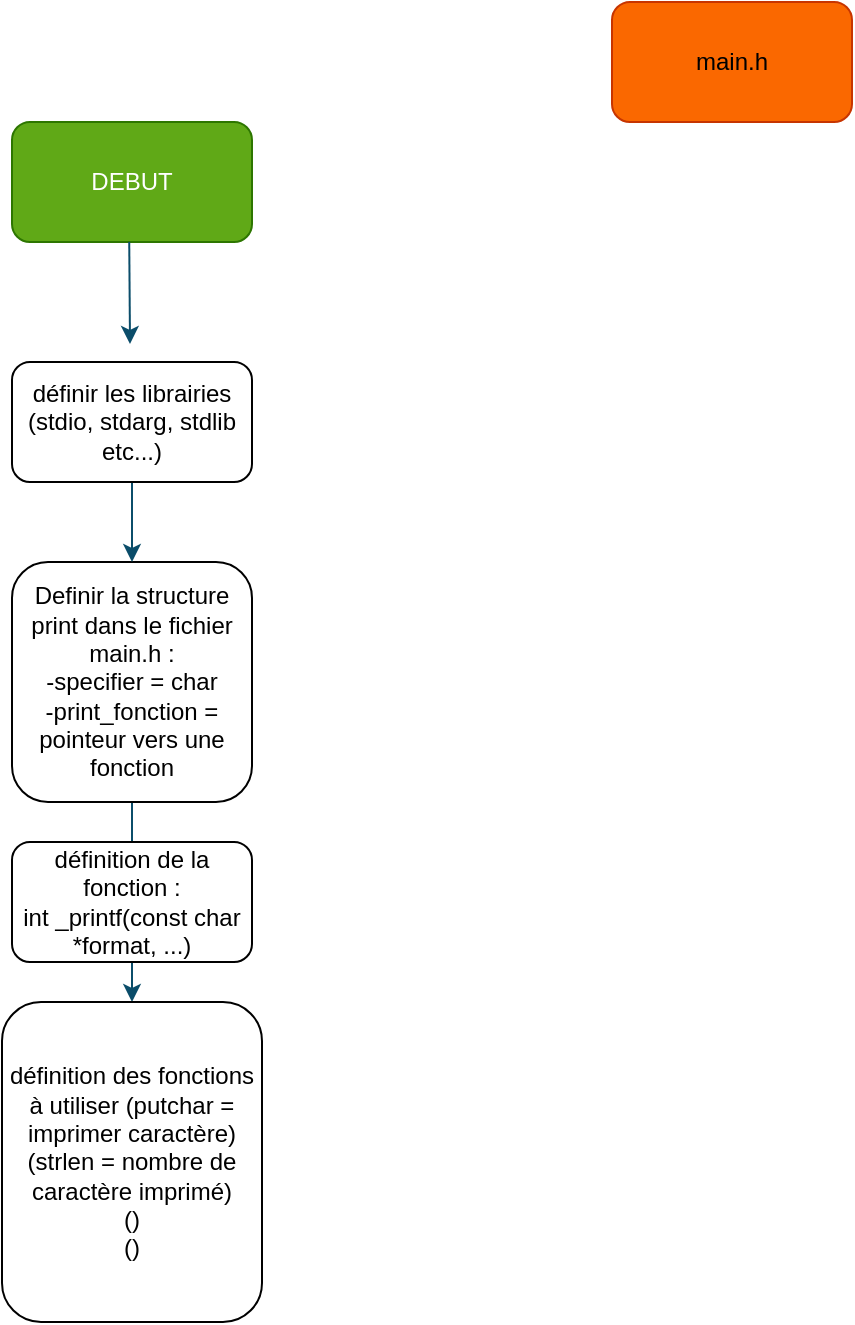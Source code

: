 <mxfile version="24.9.3" pages="4">
  <diagram name="Page-1" id="OJklSMMj_uCsLVv_y_Kz">
    <mxGraphModel dx="1194" dy="638" grid="1" gridSize="10" guides="1" tooltips="1" connect="1" arrows="1" fold="1" page="1" pageScale="1" pageWidth="827" pageHeight="1169" math="0" shadow="0">
      <root>
        <mxCell id="0" />
        <mxCell id="1" parent="0" />
        <mxCell id="vdL3AkFQGkwldGhUwwLw-1" value="DEBUT" style="rounded=1;whiteSpace=wrap;html=1;labelBackgroundColor=none;fillColor=#60a917;strokeColor=#2D7600;fontColor=#ffffff;" vertex="1" parent="1">
          <mxGeometry x="330" y="70" width="120" height="60" as="geometry" />
        </mxCell>
        <mxCell id="vdL3AkFQGkwldGhUwwLw-2" value="" style="endArrow=classic;html=1;rounded=0;exitX=0.45;exitY=0.983;exitDx=0;exitDy=0;exitPerimeter=0;labelBackgroundColor=none;fontColor=default;strokeColor=#0B4D6A;" edge="1" parent="1">
          <mxGeometry width="50" height="50" relative="1" as="geometry">
            <mxPoint x="388.62" y="130.0" as="sourcePoint" />
            <mxPoint x="389" y="181" as="targetPoint" />
            <Array as="points" />
          </mxGeometry>
        </mxCell>
        <mxCell id="vdL3AkFQGkwldGhUwwLw-3" value="" style="edgeStyle=orthogonalEdgeStyle;rounded=0;orthogonalLoop=1;jettySize=auto;html=1;strokeColor=#0B4D6A;" edge="1" parent="1" source="vdL3AkFQGkwldGhUwwLw-5" target="vdL3AkFQGkwldGhUwwLw-8">
          <mxGeometry relative="1" as="geometry" />
        </mxCell>
        <mxCell id="vdL3AkFQGkwldGhUwwLw-4" value="Text" style="edgeLabel;html=1;align=center;verticalAlign=middle;resizable=0;points=[];strokeColor=#BAC8D3;fontColor=#EEEEEE;fillColor=#09555B;" vertex="1" connectable="0" parent="vdL3AkFQGkwldGhUwwLw-3">
          <mxGeometry x="0.02" y="-1" relative="1" as="geometry">
            <mxPoint as="offset" />
          </mxGeometry>
        </mxCell>
        <mxCell id="vdL3AkFQGkwldGhUwwLw-5" value="Definir la structure print dans le fichier main.h :&lt;div&gt;-specifier = char&lt;/div&gt;&lt;div&gt;-print_fonction = pointeur vers une fonction&lt;/div&gt;" style="rounded=1;whiteSpace=wrap;html=1;labelBackgroundColor=none;" vertex="1" parent="1">
          <mxGeometry x="330" y="290" width="120" height="120" as="geometry" />
        </mxCell>
        <mxCell id="vdL3AkFQGkwldGhUwwLw-6" value="" style="edgeStyle=orthogonalEdgeStyle;rounded=0;orthogonalLoop=1;jettySize=auto;html=1;strokeColor=#0B4D6A;" edge="1" parent="1" source="vdL3AkFQGkwldGhUwwLw-7" target="vdL3AkFQGkwldGhUwwLw-5">
          <mxGeometry relative="1" as="geometry" />
        </mxCell>
        <mxCell id="vdL3AkFQGkwldGhUwwLw-7" value="définir les librairies (stdio, stdarg, stdlib etc...)" style="rounded=1;whiteSpace=wrap;html=1;" vertex="1" parent="1">
          <mxGeometry x="330" y="190" width="120" height="60" as="geometry" />
        </mxCell>
        <mxCell id="vdL3AkFQGkwldGhUwwLw-8" value="définition des fonctions à utiliser (putchar = imprimer caractère)&lt;div&gt;(strlen = nombre de caractère imprimé)&lt;/div&gt;&lt;div&gt;()&lt;/div&gt;&lt;div&gt;()&lt;/div&gt;" style="whiteSpace=wrap;html=1;rounded=1;labelBackgroundColor=none;" vertex="1" parent="1">
          <mxGeometry x="325" y="510" width="130" height="160" as="geometry" />
        </mxCell>
        <mxCell id="vdL3AkFQGkwldGhUwwLw-9" value="définition de la fonction :&lt;div&gt;int _printf(const char *format, ...)&lt;/div&gt;" style="rounded=1;whiteSpace=wrap;html=1;" vertex="1" parent="1">
          <mxGeometry x="330" y="430" width="120" height="60" as="geometry" />
        </mxCell>
        <mxCell id="vdL3AkFQGkwldGhUwwLw-10" value="main.h" style="rounded=1;whiteSpace=wrap;html=1;strokeColor=#C73500;fontColor=#000000;fillColor=#fa6800;" vertex="1" parent="1">
          <mxGeometry x="630" y="10" width="120" height="60" as="geometry" />
        </mxCell>
      </root>
    </mxGraphModel>
  </diagram>
  <diagram name="Page-4" id="ZJVX85yNXJlhNhoi8qv1">
    <mxGraphModel dx="1114" dy="1895" grid="1" gridSize="10" guides="1" tooltips="1" connect="1" arrows="1" fold="1" page="1" pageScale="1" pageWidth="827" pageHeight="1169" math="0" shadow="0">
      <root>
        <mxCell id="0" />
        <mxCell id="1" parent="0" />
        <mxCell id="z07wef2VISPtBnGf8Cru-1" value="other_functions.c" style="rounded=1;whiteSpace=wrap;html=1;strokeColor=#C73500;fontColor=#000000;fillColor=#fa6800;" parent="1" vertex="1">
          <mxGeometry x="620" y="-1169" width="120" height="60" as="geometry" />
        </mxCell>
        <mxCell id="z07wef2VISPtBnGf8Cru-2" value="Définition et initialisation des fonctions utiles&amp;nbsp;&lt;div&gt;- putchar&lt;/div&gt;&lt;div&gt;&lt;br&gt;&lt;/div&gt;&lt;div&gt;&lt;br&gt;&lt;/div&gt;" style="rounded=1;whiteSpace=wrap;html=1;" parent="1" vertex="1">
          <mxGeometry x="280" y="-1070" width="220" height="130" as="geometry" />
        </mxCell>
      </root>
    </mxGraphModel>
  </diagram>
  <diagram name="Page-5" id="pVAix8nx5GTGvvlOU2As">
    <mxGraphModel dx="1114" dy="736" grid="1" gridSize="10" guides="1" tooltips="1" connect="1" arrows="1" fold="1" page="1" pageScale="1" pageWidth="827" pageHeight="1169" math="0" shadow="0">
      <root>
        <mxCell id="0" />
        <mxCell id="1" parent="0" />
        <mxCell id="AdyvdVXJeUJ4vEVUoCbz-3" value="" style="edgeStyle=orthogonalEdgeStyle;rounded=0;orthogonalLoop=1;jettySize=auto;html=1;" edge="1" parent="1" source="AdyvdVXJeUJ4vEVUoCbz-1" target="AdyvdVXJeUJ4vEVUoCbz-2">
          <mxGeometry relative="1" as="geometry" />
        </mxCell>
        <mxCell id="AdyvdVXJeUJ4vEVUoCbz-1" value="Début de la fonction _printf" style="rounded=1;whiteSpace=wrap;html=1;fillColor=#60a917;fontColor=#ffffff;strokeColor=#2D7600;" vertex="1" parent="1">
          <mxGeometry x="130" y="70" width="120" height="60" as="geometry" />
        </mxCell>
        <mxCell id="AdyvdVXJeUJ4vEVUoCbz-5" value="" style="edgeStyle=orthogonalEdgeStyle;rounded=0;orthogonalLoop=1;jettySize=auto;html=1;" edge="1" parent="1" source="AdyvdVXJeUJ4vEVUoCbz-2" target="AdyvdVXJeUJ4vEVUoCbz-4">
          <mxGeometry relative="1" as="geometry" />
        </mxCell>
        <mxCell id="AdyvdVXJeUJ4vEVUoCbz-2" value="Initialiser args et count = 0" style="rounded=1;whiteSpace=wrap;html=1;" vertex="1" parent="1">
          <mxGeometry x="130" y="210" width="120" height="60" as="geometry" />
        </mxCell>
        <mxCell id="AdyvdVXJeUJ4vEVUoCbz-7" value="" style="edgeStyle=orthogonalEdgeStyle;rounded=0;orthogonalLoop=1;jettySize=auto;html=1;" edge="1" parent="1" source="AdyvdVXJeUJ4vEVUoCbz-4" target="AdyvdVXJeUJ4vEVUoCbz-6">
          <mxGeometry relative="1" as="geometry" />
        </mxCell>
        <mxCell id="AdyvdVXJeUJ4vEVUoCbz-9" value="" style="edgeStyle=orthogonalEdgeStyle;rounded=0;orthogonalLoop=1;jettySize=auto;html=1;" edge="1" parent="1" source="AdyvdVXJeUJ4vEVUoCbz-4" target="AdyvdVXJeUJ4vEVUoCbz-8">
          <mxGeometry relative="1" as="geometry" />
        </mxCell>
        <mxCell id="AdyvdVXJeUJ4vEVUoCbz-4" value="Boucle principale : while (format[i]&amp;nbsp;&lt;div&gt;Est ce un &#39;%&#39;&amp;nbsp; ?&lt;/div&gt;" style="whiteSpace=wrap;html=1;rounded=1;" vertex="1" parent="1">
          <mxGeometry x="130" y="350" width="120" height="60" as="geometry" />
        </mxCell>
        <mxCell id="AdyvdVXJeUJ4vEVUoCbz-13" value="" style="edgeStyle=orthogonalEdgeStyle;rounded=0;orthogonalLoop=1;jettySize=auto;html=1;" edge="1" parent="1" source="AdyvdVXJeUJ4vEVUoCbz-6" target="AdyvdVXJeUJ4vEVUoCbz-12">
          <mxGeometry relative="1" as="geometry" />
        </mxCell>
        <mxCell id="AdyvdVXJeUJ4vEVUoCbz-6" value="Imprimer le caractère&amp;nbsp;" style="whiteSpace=wrap;html=1;rounded=1;" vertex="1" parent="1">
          <mxGeometry x="20" y="525" width="120" height="60" as="geometry" />
        </mxCell>
        <mxCell id="AdyvdVXJeUJ4vEVUoCbz-17" value="" style="edgeStyle=orthogonalEdgeStyle;rounded=0;orthogonalLoop=1;jettySize=auto;html=1;" edge="1" parent="1" source="AdyvdVXJeUJ4vEVUoCbz-8" target="AdyvdVXJeUJ4vEVUoCbz-16">
          <mxGeometry relative="1" as="geometry" />
        </mxCell>
        <mxCell id="AdyvdVXJeUJ4vEVUoCbz-8" value="Vérifier s&#39;il reste un caractère après le &#39;%&#39;" style="whiteSpace=wrap;html=1;rounded=1;" vertex="1" parent="1">
          <mxGeometry x="240" y="525" width="120" height="60" as="geometry" />
        </mxCell>
        <mxCell id="AdyvdVXJeUJ4vEVUoCbz-10" value="Non" style="text;html=1;align=center;verticalAlign=middle;whiteSpace=wrap;rounded=0;" vertex="1" parent="1">
          <mxGeometry x="60" y="430" width="60" height="30" as="geometry" />
        </mxCell>
        <mxCell id="AdyvdVXJeUJ4vEVUoCbz-11" value="Oui" style="text;html=1;align=center;verticalAlign=middle;whiteSpace=wrap;rounded=0;" vertex="1" parent="1">
          <mxGeometry x="260" y="430" width="60" height="30" as="geometry" />
        </mxCell>
        <mxCell id="AdyvdVXJeUJ4vEVUoCbz-15" value="" style="edgeStyle=orthogonalEdgeStyle;rounded=0;orthogonalLoop=1;jettySize=auto;html=1;" edge="1" parent="1" source="AdyvdVXJeUJ4vEVUoCbz-12" target="AdyvdVXJeUJ4vEVUoCbz-14">
          <mxGeometry relative="1" as="geometry" />
        </mxCell>
        <mxCell id="AdyvdVXJeUJ4vEVUoCbz-12" value="Incrémenter count" style="whiteSpace=wrap;html=1;rounded=1;" vertex="1" parent="1">
          <mxGeometry x="20" y="665" width="120" height="60" as="geometry" />
        </mxCell>
        <mxCell id="AdyvdVXJeUJ4vEVUoCbz-14" value="Passer à i++" style="whiteSpace=wrap;html=1;rounded=1;" vertex="1" parent="1">
          <mxGeometry x="20" y="805" width="120" height="60" as="geometry" />
        </mxCell>
        <mxCell id="AdyvdVXJeUJ4vEVUoCbz-19" value="" style="edgeStyle=orthogonalEdgeStyle;rounded=0;orthogonalLoop=1;jettySize=auto;html=1;" edge="1" parent="1" source="AdyvdVXJeUJ4vEVUoCbz-16" target="AdyvdVXJeUJ4vEVUoCbz-18">
          <mxGeometry relative="1" as="geometry" />
        </mxCell>
        <mxCell id="AdyvdVXJeUJ4vEVUoCbz-25" value="" style="edgeStyle=orthogonalEdgeStyle;rounded=0;orthogonalLoop=1;jettySize=auto;html=1;" edge="1" parent="1" source="AdyvdVXJeUJ4vEVUoCbz-16" target="AdyvdVXJeUJ4vEVUoCbz-24">
          <mxGeometry relative="1" as="geometry" />
        </mxCell>
        <mxCell id="AdyvdVXJeUJ4vEVUoCbz-16" value="Vérifier le spécificateur (via le tableau print_t[])" style="whiteSpace=wrap;html=1;rounded=1;" vertex="1" parent="1">
          <mxGeometry x="240" y="665" width="120" height="60" as="geometry" />
        </mxCell>
        <mxCell id="AdyvdVXJeUJ4vEVUoCbz-21" value="" style="edgeStyle=orthogonalEdgeStyle;rounded=0;orthogonalLoop=1;jettySize=auto;html=1;" edge="1" parent="1" source="AdyvdVXJeUJ4vEVUoCbz-18" target="AdyvdVXJeUJ4vEVUoCbz-20">
          <mxGeometry relative="1" as="geometry" />
        </mxCell>
        <mxCell id="AdyvdVXJeUJ4vEVUoCbz-18" value="Spécificateur trouvé&amp;nbsp;" style="whiteSpace=wrap;html=1;rounded=1;" vertex="1" parent="1">
          <mxGeometry x="440" y="780" width="120" height="60" as="geometry" />
        </mxCell>
        <mxCell id="AdyvdVXJeUJ4vEVUoCbz-23" value="" style="edgeStyle=orthogonalEdgeStyle;rounded=0;orthogonalLoop=1;jettySize=auto;html=1;" edge="1" parent="1" source="AdyvdVXJeUJ4vEVUoCbz-20" target="AdyvdVXJeUJ4vEVUoCbz-22">
          <mxGeometry relative="1" as="geometry" />
        </mxCell>
        <mxCell id="AdyvdVXJeUJ4vEVUoCbz-20" value="Appeler la fonction associée" style="whiteSpace=wrap;html=1;rounded=1;" vertex="1" parent="1">
          <mxGeometry x="440" y="920" width="120" height="60" as="geometry" />
        </mxCell>
        <mxCell id="AdyvdVXJeUJ4vEVUoCbz-22" value="Incrémenter count et passer à i++" style="whiteSpace=wrap;html=1;rounded=1;" vertex="1" parent="1">
          <mxGeometry x="440" y="1060" width="120" height="60" as="geometry" />
        </mxCell>
        <mxCell id="AdyvdVXJeUJ4vEVUoCbz-27" value="" style="edgeStyle=orthogonalEdgeStyle;rounded=0;orthogonalLoop=1;jettySize=auto;html=1;" edge="1" parent="1" source="AdyvdVXJeUJ4vEVUoCbz-24" target="AdyvdVXJeUJ4vEVUoCbz-26">
          <mxGeometry relative="1" as="geometry" />
        </mxCell>
        <mxCell id="AdyvdVXJeUJ4vEVUoCbz-24" value="Aucun spécificateur trouvé -&amp;gt; imprimer &#39;%&#39; et le caractère suivant" style="whiteSpace=wrap;html=1;rounded=1;" vertex="1" parent="1">
          <mxGeometry x="240" y="805" width="120" height="60" as="geometry" />
        </mxCell>
        <mxCell id="AdyvdVXJeUJ4vEVUoCbz-29" value="" style="edgeStyle=orthogonalEdgeStyle;rounded=0;orthogonalLoop=1;jettySize=auto;html=1;" edge="1" parent="1" source="AdyvdVXJeUJ4vEVUoCbz-26" target="AdyvdVXJeUJ4vEVUoCbz-28">
          <mxGeometry relative="1" as="geometry" />
        </mxCell>
        <mxCell id="AdyvdVXJeUJ4vEVUoCbz-26" value="Incrémenter count = 2 et passer à i++" style="whiteSpace=wrap;html=1;rounded=1;" vertex="1" parent="1">
          <mxGeometry x="240" y="945" width="120" height="60" as="geometry" />
        </mxCell>
        <mxCell id="AdyvdVXJeUJ4vEVUoCbz-31" value="" style="edgeStyle=orthogonalEdgeStyle;rounded=0;orthogonalLoop=1;jettySize=auto;html=1;" edge="1" parent="1" source="AdyvdVXJeUJ4vEVUoCbz-28" target="AdyvdVXJeUJ4vEVUoCbz-30">
          <mxGeometry relative="1" as="geometry" />
        </mxCell>
        <mxCell id="AdyvdVXJeUJ4vEVUoCbz-28" value="Fin de la boucle while" style="whiteSpace=wrap;html=1;rounded=1;" vertex="1" parent="1">
          <mxGeometry x="240" y="1085" width="120" height="60" as="geometry" />
        </mxCell>
        <mxCell id="AdyvdVXJeUJ4vEVUoCbz-33" value="" style="edgeStyle=orthogonalEdgeStyle;rounded=0;orthogonalLoop=1;jettySize=auto;html=1;" edge="1" parent="1" source="AdyvdVXJeUJ4vEVUoCbz-30" target="AdyvdVXJeUJ4vEVUoCbz-32">
          <mxGeometry relative="1" as="geometry" />
        </mxCell>
        <mxCell id="AdyvdVXJeUJ4vEVUoCbz-30" value="Retourner count" style="whiteSpace=wrap;html=1;rounded=1;fillColor=#a20025;fontColor=#ffffff;strokeColor=#6F0000;" vertex="1" parent="1">
          <mxGeometry x="240" y="1225" width="120" height="60" as="geometry" />
        </mxCell>
        <mxCell id="AdyvdVXJeUJ4vEVUoCbz-32" value="Fin de la fonction _printf" style="whiteSpace=wrap;html=1;rounded=1;fillColor=#647687;fontColor=#ffffff;strokeColor=#314354;" vertex="1" parent="1">
          <mxGeometry x="240" y="1365" width="120" height="60" as="geometry" />
        </mxCell>
        <mxCell id="sTJC58I8Xe49OCZ9-JxM-1" value="Dossier _printf" style="rounded=1;whiteSpace=wrap;html=1;fillColor=#fa6800;fontColor=#000000;strokeColor=#C73500;" vertex="1" parent="1">
          <mxGeometry x="630" y="30" width="120" height="60" as="geometry" />
        </mxCell>
      </root>
    </mxGraphModel>
  </diagram>
  <diagram name="Page-6" id="4aRbDt12MP6ONfxwNPrv">
    <mxGraphModel dx="1393" dy="920" grid="1" gridSize="10" guides="1" tooltips="1" connect="1" arrows="1" fold="1" page="1" pageScale="1" pageWidth="827" pageHeight="1169" math="0" shadow="0">
      <root>
        <mxCell id="0" />
        <mxCell id="1" parent="0" />
        <mxCell id="5lRCd7KM_Bedsn3nLUZs-6" value="" style="edgeStyle=orthogonalEdgeStyle;rounded=0;orthogonalLoop=1;jettySize=auto;html=1;" edge="1" parent="1" source="5lRCd7KM_Bedsn3nLUZs-1" target="5lRCd7KM_Bedsn3nLUZs-5">
          <mxGeometry relative="1" as="geometry" />
        </mxCell>
        <mxCell id="5lRCd7KM_Bedsn3nLUZs-1" value="Fonction print un caractère (print_char)" style="rounded=1;whiteSpace=wrap;html=1;fillColor=#60a917;fontColor=#ffffff;strokeColor=#2D7600;" vertex="1" parent="1">
          <mxGeometry x="40" y="60" width="120" height="60" as="geometry" />
        </mxCell>
        <mxCell id="5lRCd7KM_Bedsn3nLUZs-16" value="" style="edgeStyle=orthogonalEdgeStyle;rounded=0;orthogonalLoop=1;jettySize=auto;html=1;" edge="1" parent="1" source="5lRCd7KM_Bedsn3nLUZs-2" target="5lRCd7KM_Bedsn3nLUZs-15">
          <mxGeometry relative="1" as="geometry" />
        </mxCell>
        <mxCell id="5lRCd7KM_Bedsn3nLUZs-2" value="Fonction print une chaine de caractère (print_str)" style="rounded=1;whiteSpace=wrap;html=1;fillColor=#60a917;fontColor=#ffffff;strokeColor=#2D7600;" vertex="1" parent="1">
          <mxGeometry x="380" y="60" width="120" height="60" as="geometry" />
        </mxCell>
        <mxCell id="5lRCd7KM_Bedsn3nLUZs-12" value="" style="edgeStyle=orthogonalEdgeStyle;rounded=0;orthogonalLoop=1;jettySize=auto;html=1;" edge="1" parent="1" source="5lRCd7KM_Bedsn3nLUZs-3" target="5lRCd7KM_Bedsn3nLUZs-11">
          <mxGeometry relative="1" as="geometry" />
        </mxCell>
        <mxCell id="5lRCd7KM_Bedsn3nLUZs-3" value="Fonction print un &#39;pourcentage&#39; (print_pourcent)" style="rounded=1;whiteSpace=wrap;html=1;fillColor=#60a917;fontColor=#ffffff;strokeColor=#2D7600;" vertex="1" parent="1">
          <mxGeometry x="680" y="60" width="120" height="60" as="geometry" />
        </mxCell>
        <mxCell id="FnhOXP3qDYzeM4vdsw6x-3" value="" style="edgeStyle=orthogonalEdgeStyle;rounded=0;orthogonalLoop=1;jettySize=auto;html=1;" edge="1" parent="1" source="5lRCd7KM_Bedsn3nLUZs-4" target="FnhOXP3qDYzeM4vdsw6x-2">
          <mxGeometry relative="1" as="geometry" />
        </mxCell>
        <mxCell id="5lRCd7KM_Bedsn3nLUZs-4" value="Fonction print un entier (print_int)" style="rounded=1;whiteSpace=wrap;html=1;fillColor=#60a917;fontColor=#ffffff;strokeColor=#2D7600;" vertex="1" parent="1">
          <mxGeometry x="930" y="60" width="120" height="60" as="geometry" />
        </mxCell>
        <mxCell id="5lRCd7KM_Bedsn3nLUZs-8" value="" style="edgeStyle=orthogonalEdgeStyle;rounded=0;orthogonalLoop=1;jettySize=auto;html=1;" edge="1" parent="1" source="5lRCd7KM_Bedsn3nLUZs-5" target="5lRCd7KM_Bedsn3nLUZs-7">
          <mxGeometry relative="1" as="geometry" />
        </mxCell>
        <mxCell id="5lRCd7KM_Bedsn3nLUZs-5" value="Récupération de l&#39;argument avec va_list" style="whiteSpace=wrap;html=1;rounded=1;" vertex="1" parent="1">
          <mxGeometry x="40" y="200" width="120" height="60" as="geometry" />
        </mxCell>
        <mxCell id="5lRCd7KM_Bedsn3nLUZs-10" value="" style="edgeStyle=orthogonalEdgeStyle;rounded=0;orthogonalLoop=1;jettySize=auto;html=1;" edge="1" parent="1" source="5lRCd7KM_Bedsn3nLUZs-7" target="5lRCd7KM_Bedsn3nLUZs-9">
          <mxGeometry relative="1" as="geometry" />
        </mxCell>
        <mxCell id="5lRCd7KM_Bedsn3nLUZs-7" value="Utilisation de la fonction _putchar pour print &#39;c&#39; (caractère)" style="whiteSpace=wrap;html=1;rounded=1;" vertex="1" parent="1">
          <mxGeometry x="40" y="340" width="120" height="60" as="geometry" />
        </mxCell>
        <mxCell id="5lRCd7KM_Bedsn3nLUZs-9" value="Retourne 1 (car un seul caractère imprimé)" style="whiteSpace=wrap;html=1;rounded=1;fillColor=#a20025;fontColor=#ffffff;strokeColor=#6F0000;" vertex="1" parent="1">
          <mxGeometry x="40" y="480" width="120" height="60" as="geometry" />
        </mxCell>
        <mxCell id="5lRCd7KM_Bedsn3nLUZs-14" value="" style="edgeStyle=orthogonalEdgeStyle;rounded=0;orthogonalLoop=1;jettySize=auto;html=1;" edge="1" parent="1" source="5lRCd7KM_Bedsn3nLUZs-11" target="5lRCd7KM_Bedsn3nLUZs-13">
          <mxGeometry relative="1" as="geometry" />
        </mxCell>
        <mxCell id="5lRCd7KM_Bedsn3nLUZs-11" value="Affiche le caractère &#39;%&#39;" style="whiteSpace=wrap;html=1;rounded=1;" vertex="1" parent="1">
          <mxGeometry x="680" y="200" width="120" height="60" as="geometry" />
        </mxCell>
        <mxCell id="5lRCd7KM_Bedsn3nLUZs-13" value="Retourne 1 (car un seul caractère imprimé)" style="whiteSpace=wrap;html=1;rounded=1;" vertex="1" parent="1">
          <mxGeometry x="680" y="340" width="120" height="60" as="geometry" />
        </mxCell>
        <mxCell id="5lRCd7KM_Bedsn3nLUZs-20" value="" style="edgeStyle=orthogonalEdgeStyle;rounded=0;orthogonalLoop=1;jettySize=auto;html=1;" edge="1" parent="1" source="5lRCd7KM_Bedsn3nLUZs-15" target="5lRCd7KM_Bedsn3nLUZs-19">
          <mxGeometry relative="1" as="geometry" />
        </mxCell>
        <mxCell id="5lRCd7KM_Bedsn3nLUZs-15" value="Récupération de l&#39;argument (chaine de caractère) avec va_list" style="whiteSpace=wrap;html=1;rounded=1;" vertex="1" parent="1">
          <mxGeometry x="380" y="200" width="120" height="60" as="geometry" />
        </mxCell>
        <mxCell id="5lRCd7KM_Bedsn3nLUZs-22" value="" style="edgeStyle=orthogonalEdgeStyle;rounded=0;orthogonalLoop=1;jettySize=auto;html=1;" edge="1" parent="1" source="5lRCd7KM_Bedsn3nLUZs-19" target="5lRCd7KM_Bedsn3nLUZs-21">
          <mxGeometry relative="1" as="geometry" />
        </mxCell>
        <mxCell id="5lRCd7KM_Bedsn3nLUZs-24" value="" style="edgeStyle=orthogonalEdgeStyle;rounded=0;orthogonalLoop=1;jettySize=auto;html=1;" edge="1" parent="1" source="5lRCd7KM_Bedsn3nLUZs-19" target="5lRCd7KM_Bedsn3nLUZs-23">
          <mxGeometry relative="1" as="geometry" />
        </mxCell>
        <mxCell id="5lRCd7KM_Bedsn3nLUZs-19" value="Est ce que s == NULL ?" style="whiteSpace=wrap;html=1;rounded=1;" vertex="1" parent="1">
          <mxGeometry x="380" y="340" width="120" height="60" as="geometry" />
        </mxCell>
        <mxCell id="5lRCd7KM_Bedsn3nLUZs-28" value="" style="edgeStyle=orthogonalEdgeStyle;rounded=0;orthogonalLoop=1;jettySize=auto;html=1;" edge="1" parent="1" source="5lRCd7KM_Bedsn3nLUZs-21" target="5lRCd7KM_Bedsn3nLUZs-27">
          <mxGeometry relative="1" as="geometry" />
        </mxCell>
        <mxCell id="5lRCd7KM_Bedsn3nLUZs-21" value="_putchar(*s)&lt;div&gt;(imprimer caractère par caractère la chaine)&lt;/div&gt;" style="whiteSpace=wrap;html=1;rounded=1;" vertex="1" parent="1">
          <mxGeometry x="310" y="480" width="120" height="60" as="geometry" />
        </mxCell>
        <mxCell id="5lRCd7KM_Bedsn3nLUZs-32" value="" style="edgeStyle=orthogonalEdgeStyle;rounded=0;orthogonalLoop=1;jettySize=auto;html=1;entryX=1;entryY=0.5;entryDx=0;entryDy=0;" edge="1" parent="1" target="5lRCd7KM_Bedsn3nLUZs-27">
          <mxGeometry relative="1" as="geometry">
            <mxPoint x="530" y="540" as="sourcePoint" />
            <mxPoint x="440" y="650" as="targetPoint" />
            <Array as="points">
              <mxPoint x="530" y="595" />
              <mxPoint x="440" y="595" />
              <mxPoint x="440" y="650" />
            </Array>
          </mxGeometry>
        </mxCell>
        <mxCell id="5lRCd7KM_Bedsn3nLUZs-23" value="affichier (&quot;null&quot;)" style="whiteSpace=wrap;html=1;rounded=1;" vertex="1" parent="1">
          <mxGeometry x="460" y="480" width="120" height="60" as="geometry" />
        </mxCell>
        <mxCell id="5lRCd7KM_Bedsn3nLUZs-25" value="Non" style="text;html=1;align=center;verticalAlign=middle;whiteSpace=wrap;rounded=0;" vertex="1" parent="1">
          <mxGeometry x="370" y="410" width="60" height="30" as="geometry" />
        </mxCell>
        <mxCell id="5lRCd7KM_Bedsn3nLUZs-26" value="Oui" style="text;html=1;align=center;verticalAlign=middle;whiteSpace=wrap;rounded=0;" vertex="1" parent="1">
          <mxGeometry x="470" y="410" width="60" height="30" as="geometry" />
        </mxCell>
        <mxCell id="5lRCd7KM_Bedsn3nLUZs-30" value="" style="edgeStyle=orthogonalEdgeStyle;rounded=0;orthogonalLoop=1;jettySize=auto;html=1;" edge="1" parent="1" source="5lRCd7KM_Bedsn3nLUZs-27" target="5lRCd7KM_Bedsn3nLUZs-29">
          <mxGeometry relative="1" as="geometry" />
        </mxCell>
        <mxCell id="5lRCd7KM_Bedsn3nLUZs-27" value="Incrémentation avec s++&amp;nbsp;" style="whiteSpace=wrap;html=1;rounded=1;" vertex="1" parent="1">
          <mxGeometry x="310" y="620" width="120" height="60" as="geometry" />
        </mxCell>
        <mxCell id="5lRCd7KM_Bedsn3nLUZs-34" value="" style="edgeStyle=orthogonalEdgeStyle;rounded=0;orthogonalLoop=1;jettySize=auto;html=1;" edge="1" parent="1" source="5lRCd7KM_Bedsn3nLUZs-29" target="5lRCd7KM_Bedsn3nLUZs-33">
          <mxGeometry relative="1" as="geometry" />
        </mxCell>
        <mxCell id="5lRCd7KM_Bedsn3nLUZs-29" value="Compte le nombre de caractère avec count++" style="whiteSpace=wrap;html=1;rounded=1;" vertex="1" parent="1">
          <mxGeometry x="310" y="760" width="120" height="60" as="geometry" />
        </mxCell>
        <mxCell id="5lRCd7KM_Bedsn3nLUZs-36" value="" style="edgeStyle=orthogonalEdgeStyle;rounded=0;orthogonalLoop=1;jettySize=auto;html=1;" edge="1" parent="1" source="5lRCd7KM_Bedsn3nLUZs-33" target="5lRCd7KM_Bedsn3nLUZs-35">
          <mxGeometry relative="1" as="geometry" />
        </mxCell>
        <mxCell id="5lRCd7KM_Bedsn3nLUZs-33" value="Tant que la chaîne est différente du caractère &#39;\0&#39;, on continue d&#39;incrémenter" style="whiteSpace=wrap;html=1;rounded=1;" vertex="1" parent="1">
          <mxGeometry x="310" y="900" width="120" height="70" as="geometry" />
        </mxCell>
        <mxCell id="5lRCd7KM_Bedsn3nLUZs-35" value="Retourne count&lt;div&gt;(le nombre de caractère)&lt;/div&gt;" style="whiteSpace=wrap;html=1;rounded=1;fillColor=#a20025;fontColor=#ffffff;strokeColor=#6F0000;" vertex="1" parent="1">
          <mxGeometry x="310" y="1055" width="120" height="60" as="geometry" />
        </mxCell>
        <mxCell id="FnhOXP3qDYzeM4vdsw6x-5" value="" style="edgeStyle=orthogonalEdgeStyle;rounded=0;orthogonalLoop=1;jettySize=auto;html=1;" edge="1" parent="1" source="FnhOXP3qDYzeM4vdsw6x-1" target="FnhOXP3qDYzeM4vdsw6x-4">
          <mxGeometry relative="1" as="geometry" />
        </mxCell>
        <mxCell id="FnhOXP3qDYzeM4vdsw6x-1" value="Fonction récursive&amp;nbsp;&lt;div&gt;(print_num)&lt;/div&gt;" style="rounded=1;whiteSpace=wrap;html=1;fillColor=#60a917;fontColor=#ffffff;strokeColor=#2D7600;" vertex="1" parent="1">
          <mxGeometry x="1260" y="60" width="120" height="60" as="geometry" />
        </mxCell>
        <mxCell id="sRMMHNrd2zP3YWH3zZq_-2" value="" style="edgeStyle=orthogonalEdgeStyle;rounded=0;orthogonalLoop=1;jettySize=auto;html=1;" edge="1" parent="1" source="FnhOXP3qDYzeM4vdsw6x-2" target="sRMMHNrd2zP3YWH3zZq_-1">
          <mxGeometry relative="1" as="geometry" />
        </mxCell>
        <mxCell id="FnhOXP3qDYzeM4vdsw6x-2" value="Récupération de l&#39;argument (un entier) avec va_list" style="whiteSpace=wrap;html=1;rounded=1;" vertex="1" parent="1">
          <mxGeometry x="930" y="200" width="120" height="60" as="geometry" />
        </mxCell>
        <mxCell id="FnhOXP3qDYzeM4vdsw6x-7" value="" style="edgeStyle=orthogonalEdgeStyle;rounded=0;orthogonalLoop=1;jettySize=auto;html=1;" edge="1" parent="1" source="FnhOXP3qDYzeM4vdsw6x-4" target="FnhOXP3qDYzeM4vdsw6x-6">
          <mxGeometry relative="1" as="geometry" />
        </mxCell>
        <mxCell id="FnhOXP3qDYzeM4vdsw6x-9" value="" style="edgeStyle=orthogonalEdgeStyle;rounded=0;orthogonalLoop=1;jettySize=auto;html=1;" edge="1" parent="1" source="FnhOXP3qDYzeM4vdsw6x-4" target="FnhOXP3qDYzeM4vdsw6x-8">
          <mxGeometry relative="1" as="geometry" />
        </mxCell>
        <mxCell id="FnhOXP3qDYzeM4vdsw6x-4" value="Si num / 10 &amp;gt; 0 ?&lt;div&gt;(Appel récursive de la fonction pour traiter les chiffres avant d&#39;imprimer le dernier)&lt;/div&gt;" style="whiteSpace=wrap;html=1;rounded=1;" vertex="1" parent="1">
          <mxGeometry x="1260" y="200" width="120" height="80" as="geometry" />
        </mxCell>
        <mxCell id="FnhOXP3qDYzeM4vdsw6x-13" value="" style="edgeStyle=orthogonalEdgeStyle;rounded=0;orthogonalLoop=1;jettySize=auto;html=1;" edge="1" parent="1" source="FnhOXP3qDYzeM4vdsw6x-6" target="FnhOXP3qDYzeM4vdsw6x-12">
          <mxGeometry relative="1" as="geometry" />
        </mxCell>
        <mxCell id="FnhOXP3qDYzeM4vdsw6x-6" value="_putchar pour afficher chaque chiffre du nombre" style="whiteSpace=wrap;html=1;rounded=1;" vertex="1" parent="1">
          <mxGeometry x="1181" y="350" width="120" height="60" as="geometry" />
        </mxCell>
        <mxCell id="FnhOXP3qDYzeM4vdsw6x-8" value="Retourne count&lt;div&gt;(le nombre de caractère)&lt;/div&gt;" style="whiteSpace=wrap;html=1;rounded=1;fillColor=#a20025;fontColor=#ffffff;strokeColor=#6F0000;" vertex="1" parent="1">
          <mxGeometry x="1350" y="350" width="120" height="60" as="geometry" />
        </mxCell>
        <mxCell id="FnhOXP3qDYzeM4vdsw6x-10" value="Non" style="text;html=1;align=center;verticalAlign=middle;whiteSpace=wrap;rounded=0;" vertex="1" parent="1">
          <mxGeometry x="1220" y="280" width="60" height="30" as="geometry" />
        </mxCell>
        <mxCell id="FnhOXP3qDYzeM4vdsw6x-11" value="Oui" style="text;html=1;align=center;verticalAlign=middle;whiteSpace=wrap;rounded=0;" vertex="1" parent="1">
          <mxGeometry x="1360" y="280" width="60" height="30" as="geometry" />
        </mxCell>
        <mxCell id="FnhOXP3qDYzeM4vdsw6x-12" value="Retourne count&lt;div&gt;(le nombre de caractère)&lt;/div&gt;" style="whiteSpace=wrap;html=1;rounded=1;fillColor=#a20025;fontColor=#ffffff;strokeColor=#6F0000;" vertex="1" parent="1">
          <mxGeometry x="1181" y="490" width="120" height="60" as="geometry" />
        </mxCell>
        <mxCell id="sRMMHNrd2zP3YWH3zZq_-4" value="" style="edgeStyle=orthogonalEdgeStyle;rounded=0;orthogonalLoop=1;jettySize=auto;html=1;" edge="1" parent="1" source="sRMMHNrd2zP3YWH3zZq_-1" target="sRMMHNrd2zP3YWH3zZq_-3">
          <mxGeometry relative="1" as="geometry" />
        </mxCell>
        <mxCell id="sRMMHNrd2zP3YWH3zZq_-6" value="" style="edgeStyle=orthogonalEdgeStyle;rounded=0;orthogonalLoop=1;jettySize=auto;html=1;" edge="1" parent="1" source="sRMMHNrd2zP3YWH3zZq_-1" target="sRMMHNrd2zP3YWH3zZq_-5">
          <mxGeometry relative="1" as="geometry" />
        </mxCell>
        <mxCell id="sRMMHNrd2zP3YWH3zZq_-1" value="Est ce que num &amp;lt; 0 ?" style="whiteSpace=wrap;html=1;rounded=1;" vertex="1" parent="1">
          <mxGeometry x="930" y="340" width="120" height="60" as="geometry" />
        </mxCell>
        <mxCell id="sRMMHNrd2zP3YWH3zZq_-12" value="" style="edgeStyle=orthogonalEdgeStyle;rounded=0;orthogonalLoop=1;jettySize=auto;html=1;" edge="1" parent="1" source="sRMMHNrd2zP3YWH3zZq_-3" target="sRMMHNrd2zP3YWH3zZq_-11">
          <mxGeometry relative="1" as="geometry" />
        </mxCell>
        <mxCell id="sRMMHNrd2zP3YWH3zZq_-3" value="Appel la fonction print_num pour afficher le nombre" style="whiteSpace=wrap;html=1;rounded=1;" vertex="1" parent="1">
          <mxGeometry x="860" y="450" width="120" height="60" as="geometry" />
        </mxCell>
        <mxCell id="sRMMHNrd2zP3YWH3zZq_-10" value="" style="edgeStyle=orthogonalEdgeStyle;rounded=0;orthogonalLoop=1;jettySize=auto;html=1;" edge="1" parent="1" source="sRMMHNrd2zP3YWH3zZq_-5" target="sRMMHNrd2zP3YWH3zZq_-9">
          <mxGeometry relative="1" as="geometry" />
        </mxCell>
        <mxCell id="sRMMHNrd2zP3YWH3zZq_-5" value="Imprimer le caractère &#39;-&#39;&lt;div&gt;(_putchar(&#39;-&#39;))&lt;/div&gt;" style="whiteSpace=wrap;html=1;rounded=1;" vertex="1" parent="1">
          <mxGeometry x="1010" y="450" width="120" height="60" as="geometry" />
        </mxCell>
        <mxCell id="sRMMHNrd2zP3YWH3zZq_-7" value="Non" style="text;html=1;align=center;verticalAlign=middle;whiteSpace=wrap;rounded=0;" vertex="1" parent="1">
          <mxGeometry x="900" y="400" width="60" height="30" as="geometry" />
        </mxCell>
        <mxCell id="sRMMHNrd2zP3YWH3zZq_-8" value="Oui" style="text;html=1;align=center;verticalAlign=middle;whiteSpace=wrap;rounded=0;" vertex="1" parent="1">
          <mxGeometry x="1030" y="400" width="60" height="30" as="geometry" />
        </mxCell>
        <mxCell id="sRMMHNrd2zP3YWH3zZq_-9" value="Transforme le nombre en positif pour prochain traitement&lt;div&gt;(num = -num)&lt;/div&gt;" style="whiteSpace=wrap;html=1;rounded=1;" vertex="1" parent="1">
          <mxGeometry x="1010" y="590" width="120" height="60" as="geometry" />
        </mxCell>
        <mxCell id="sRMMHNrd2zP3YWH3zZq_-11" value="Retourne count depuis la fonction printt_num (afficher le nombre de caractère)" style="whiteSpace=wrap;html=1;rounded=1;fillColor=#a20025;fontColor=#ffffff;strokeColor=#6F0000;" vertex="1" parent="1">
          <mxGeometry x="860" y="680" width="120" height="60" as="geometry" />
        </mxCell>
        <mxCell id="sRMMHNrd2zP3YWH3zZq_-13" value="" style="endArrow=classic;html=1;rounded=0;exitX=0;exitY=0.5;exitDx=0;exitDy=0;" edge="1" parent="1" source="sRMMHNrd2zP3YWH3zZq_-9">
          <mxGeometry width="50" height="50" relative="1" as="geometry">
            <mxPoint x="950" y="620" as="sourcePoint" />
            <mxPoint x="920" y="620" as="targetPoint" />
            <Array as="points" />
          </mxGeometry>
        </mxCell>
        <mxCell id="IooAxULl8v-RZWK67B0r-1" value="Dossier type_functions.c" style="rounded=1;whiteSpace=wrap;html=1;fillColor=#fa6800;fontColor=#000000;strokeColor=#C73500;" vertex="1" parent="1">
          <mxGeometry x="1490" y="10" width="120" height="60" as="geometry" />
        </mxCell>
      </root>
    </mxGraphModel>
  </diagram>
</mxfile>
